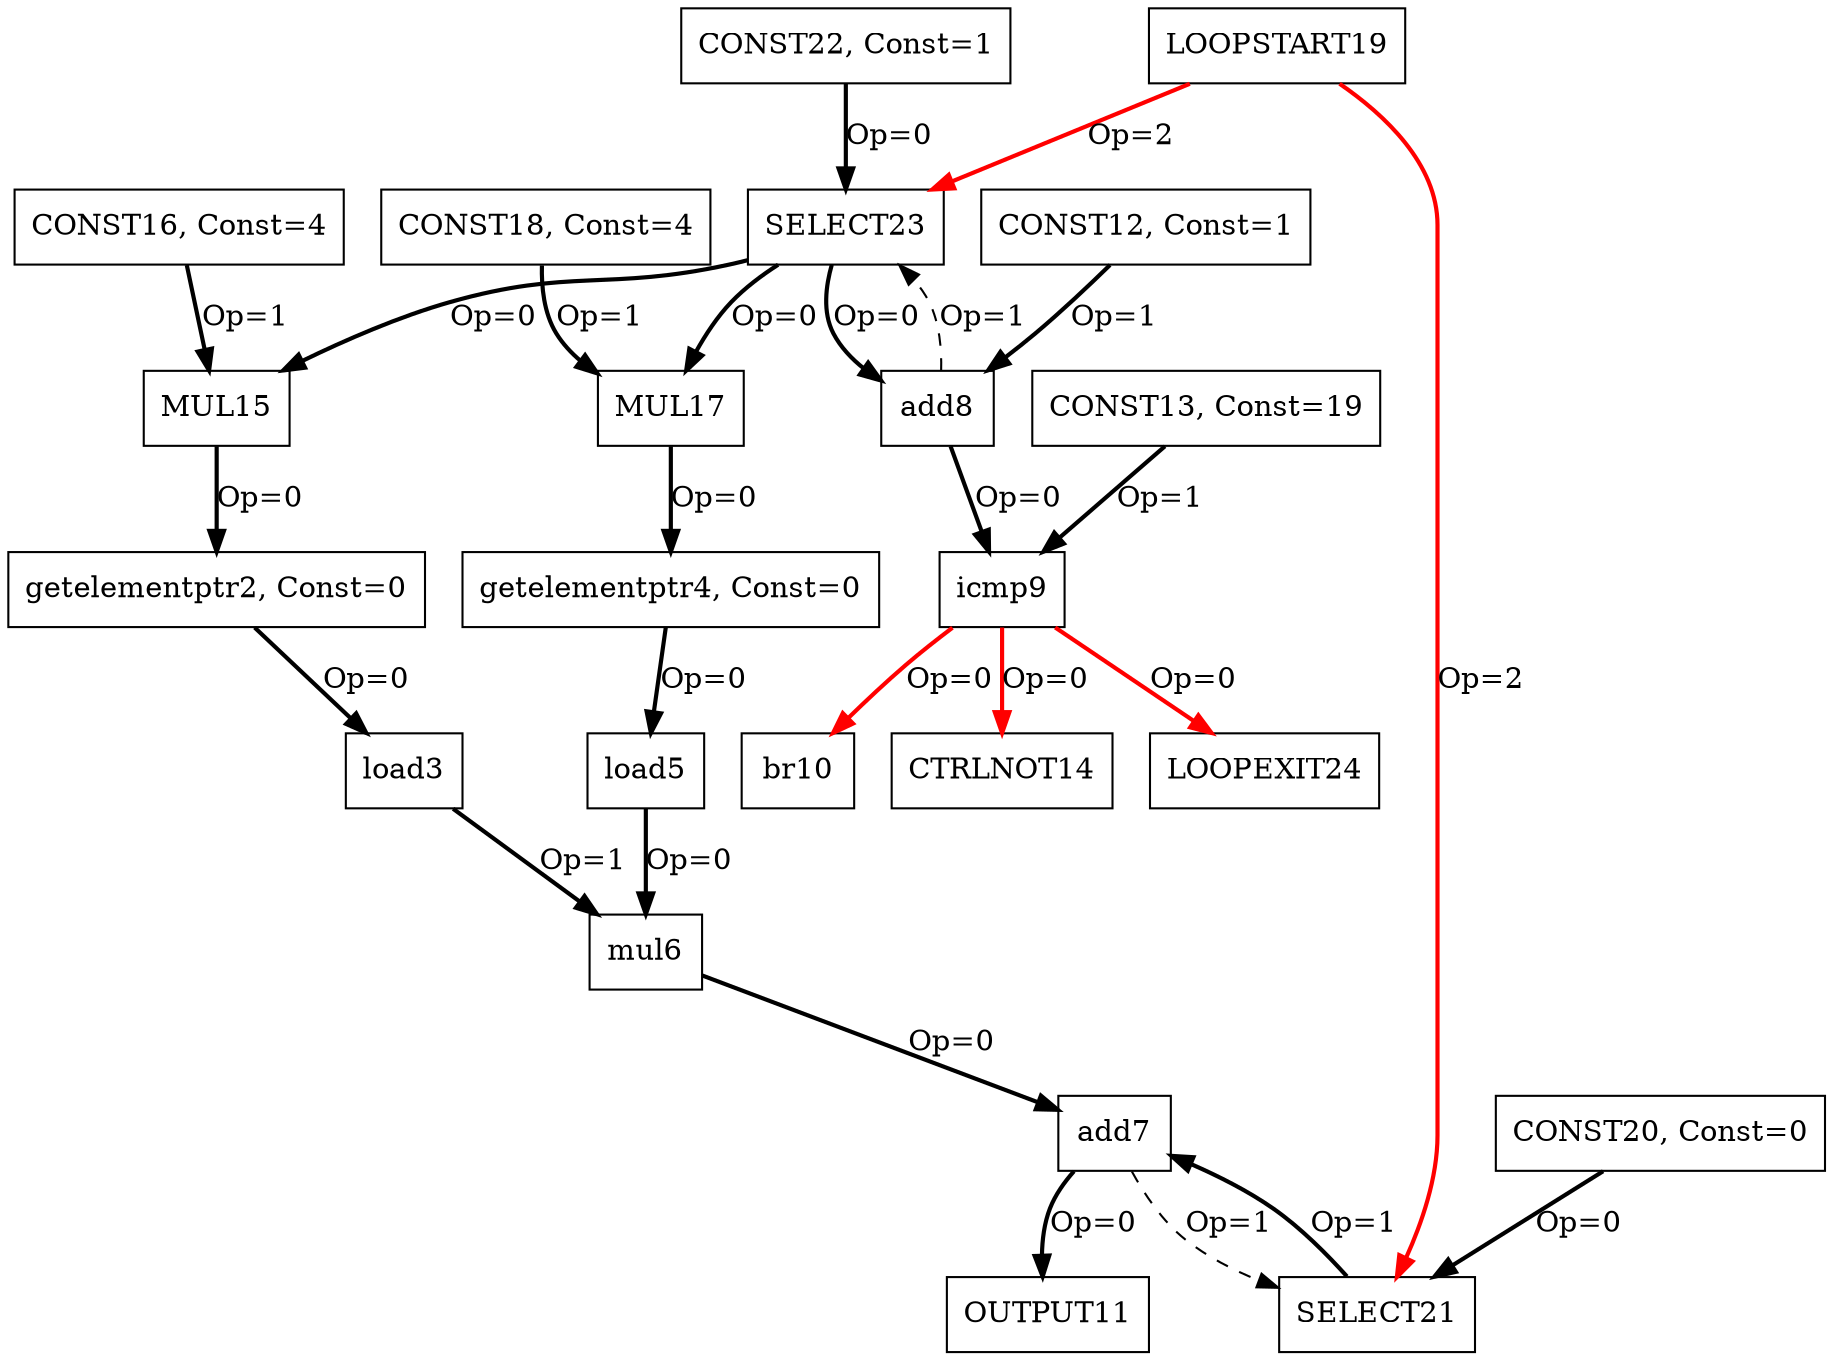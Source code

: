 Digraph G {
getelementptr2[label = "getelementptr2, Const=0", shape = box, color = black];
load3[label = "load3", shape = box, color = black];
getelementptr4[label = "getelementptr4, Const=0", shape = box, color = black];
load5[label = "load5", shape = box, color = black];
mul6[label = "mul6", shape = box, color = black];
add7[label = "add7", shape = box, color = black];
add8[label = "add8", shape = box, color = black];
icmp9[label = "icmp9", shape = box, color = black];
br10[label = "br10", shape = box, color = black];
OUTPUT11[label = "OUTPUT11", shape = box, color = black];
CONST12[label = "CONST12, Const=1", shape = box, color = black];
CONST13[label = "CONST13, Const=19", shape = box, color = black];
CTRLNOT14[label = "CTRLNOT14", shape = box, color = black];
MUL15[label = "MUL15", shape = box, color = black];
CONST16[label = "CONST16, Const=4", shape = box, color = black];
MUL17[label = "MUL17", shape = box, color = black];
CONST18[label = "CONST18, Const=4", shape = box, color = black];
LOOPSTART19[label = "LOOPSTART19", shape = box, color = black];
CONST20[label = "CONST20, Const=0", shape = box, color = black];
SELECT21[label = "SELECT21", shape = box, color = black];
CONST22[label = "CONST22, Const=1", shape = box, color = black];
SELECT23[label = "SELECT23", shape = box, color = black];
LOOPEXIT24[label = "LOOPEXIT24", shape = box, color = black];
getelementptr2 -> load3[color = black, style = bold, label = "Op=0"];
load3 -> mul6[color = black, style = bold, label = "Op=1"];
getelementptr4 -> load5[color = black, style = bold, label = "Op=0"];
load5 -> mul6[color = black, style = bold, label = "Op=0"];
mul6 -> add7[color = black, style = bold, label = "Op=0"];
add7 -> OUTPUT11[color = black, style = bold, label = "Op=0"];
CONST12 -> add8[color = black, style = bold, label = "Op=1"];
add8 -> icmp9[color = black, style = bold, label = "Op=0"];
CONST13 -> icmp9[color = black, style = bold, label = "Op=1"];
icmp9 -> br10[color = red, style = bold, label = "Op=0"];
icmp9 -> CTRLNOT14[color = red, style = bold, label = "Op=0"];
CONST16 -> MUL15[color = black, style = bold, label = "Op=1"];
MUL15 -> getelementptr2[color = black, style = bold, label = "Op=0"];
CONST18 -> MUL17[color = black, style = bold, label = "Op=1"];
MUL17 -> getelementptr4[color = black, style = bold, label = "Op=0"];
CONST20 -> SELECT21[color = black, style = bold, label = "Op=0"];
add7 -> SELECT21[color = black, style = dashed, label = "Op=1"];
LOOPSTART19 -> SELECT21[color = red, style = bold, label = "Op=2"];
SELECT21 -> add7[color = black, style = bold, label = "Op=1"];
CONST22 -> SELECT23[color = black, style = bold, label = "Op=0"];
add8 -> SELECT23[color = black, style = dashed, label = "Op=1"];
LOOPSTART19 -> SELECT23[color = red, style = bold, label = "Op=2"];
SELECT23 -> add8[color = black, style = bold, label = "Op=0"];
SELECT23 -> MUL15[color = black, style = bold, label = "Op=0"];
SELECT23 -> MUL17[color = black, style = bold, label = "Op=0"];
icmp9 -> LOOPEXIT24[color = red, style = bold, label = "Op=0"];
}
